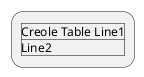 https://forum.plantuml.net/18126/multi-line-creole-tables-broken-activity-diagrams-since-2023
@startuml
:|Creole Table Line1|\n|Line2|;
@enduml

@startuml
' Adapted from https://forum.plantuml.net/18126/multi-line-creole-tables-broken-activity-diagrams-since-2023
:| Creole Table \\n multi-line1| a |\n| Line2| b |;
:
| Creole Table \n multi-line1| a |
| Line2| b |;
:
| Creole Table %newline() multi-line1| a |
| Line2| b |;
@enduml
